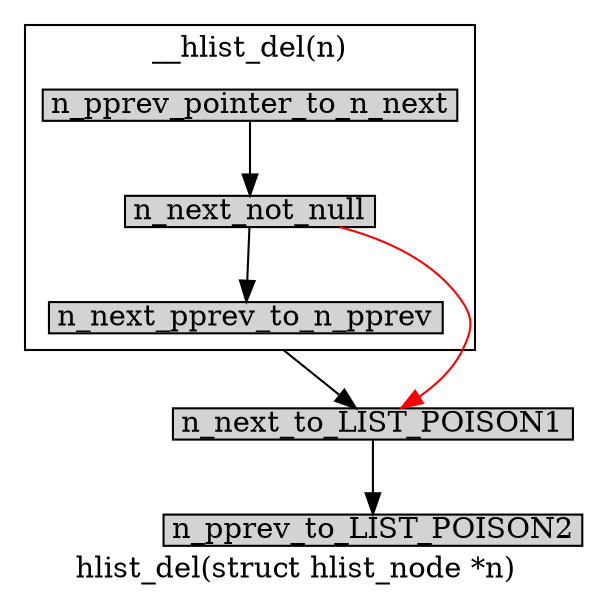 digraph hlist_add_head{
		label="hlist_del(struct hlist_node *n)";
		
        size="10,18";
        ratio=filled;
        
		node[style=filled, shape = box, margin="0.05,0.005",height="0.1",width="0.1"];
		compound=true;
		edge[decorate=true];

		n_next_to_LIST_POISON1;
		n_pprev_to_LIST_POISON2;
		
		subgraph cluster___hlist_del{
				label="__hlist_del(n)";
				
				n_pprev_pointer_to_n_next;
				n_next_not_null;
				n_next_pprev_to_n_pprev;

				n_pprev_pointer_to_n_next -> n_next_not_null;
				n_next_not_null -> n_next_pprev_to_n_pprev;
		}

		n_next_not_null -> n_next_to_LIST_POISON1[color=red];
		
		n_next_pprev_to_n_pprev -> n_next_to_LIST_POISON1[ltail=cluster___hlist_del];
		n_next_to_LIST_POISON1 -> n_pprev_to_LIST_POISON2;
}
